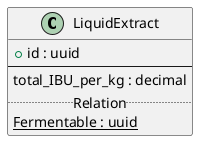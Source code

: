 @startuml

class "LiquidExtract" as LiquidExtract {
    + id : uuid
    --
    total_IBU_per_kg : decimal
    ..Relation..
    {static} Fermentable : uuid
}


@enduml
